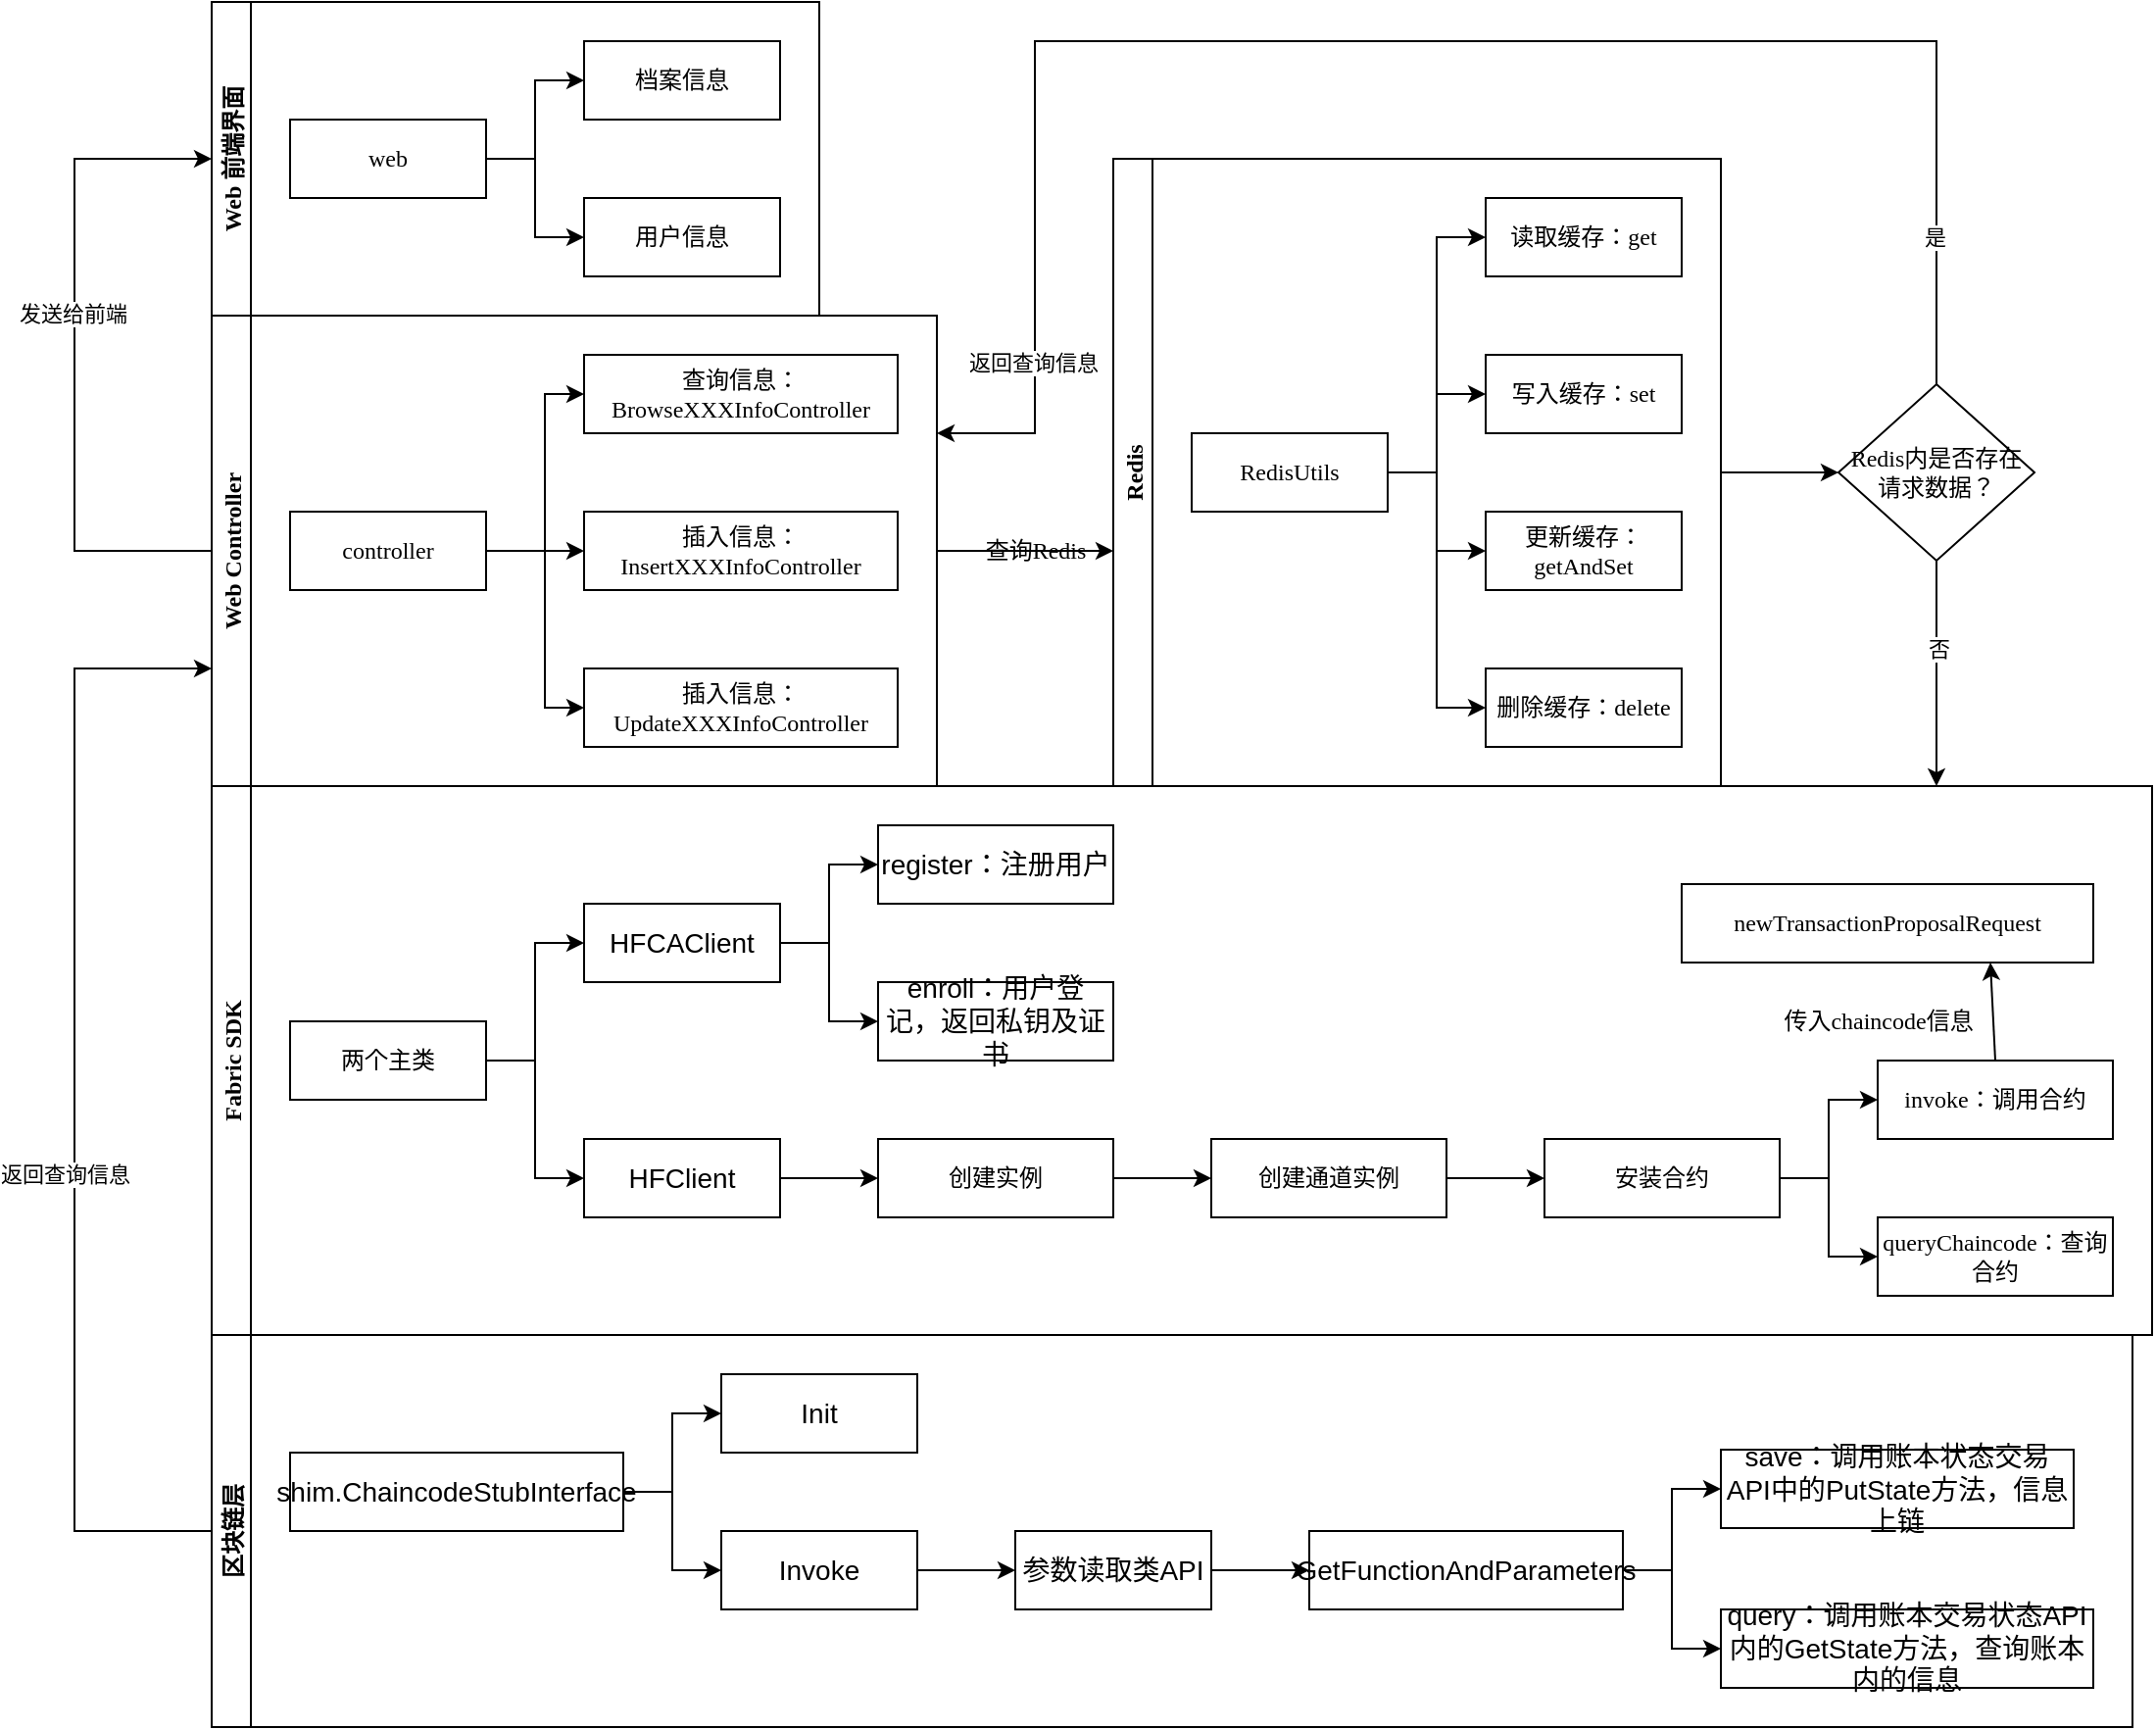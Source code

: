 <mxfile version="18.0.3" type="github">
  <diagram id="LHZbrB5WG_g2RdQAcDtQ" name="Page-1">
    <mxGraphModel dx="2125" dy="1773" grid="1" gridSize="10" guides="1" tooltips="1" connect="1" arrows="1" fold="1" page="1" pageScale="1" pageWidth="827" pageHeight="1169" math="0" shadow="0">
      <root>
        <mxCell id="0" />
        <mxCell id="1" parent="0" />
        <mxCell id="lZX6NhO8SXO_a_IkvFC9-134" style="edgeStyle=orthogonalEdgeStyle;rounded=0;orthogonalLoop=1;jettySize=auto;html=1;exitX=0;exitY=0.5;exitDx=0;exitDy=0;entryX=0;entryY=0.75;entryDx=0;entryDy=0;fontFamily=宋体;" edge="1" parent="1" source="lZX6NhO8SXO_a_IkvFC9-8" target="lZX6NhO8SXO_a_IkvFC9-100">
          <mxGeometry relative="1" as="geometry">
            <Array as="points">
              <mxPoint x="-50" y="430" />
              <mxPoint x="-50" y="-10" />
            </Array>
          </mxGeometry>
        </mxCell>
        <mxCell id="lZX6NhO8SXO_a_IkvFC9-135" value="返回查询信息" style="edgeLabel;html=1;align=center;verticalAlign=middle;resizable=0;points=[];fontFamily=宋体;" vertex="1" connectable="0" parent="lZX6NhO8SXO_a_IkvFC9-134">
          <mxGeometry x="-0.133" y="5" relative="1" as="geometry">
            <mxPoint y="-1" as="offset" />
          </mxGeometry>
        </mxCell>
        <mxCell id="lZX6NhO8SXO_a_IkvFC9-8" value="区块链层" style="swimlane;startSize=20;horizontal=0;childLayout=treeLayout;horizontalTree=1;resizable=0;containerType=tree;fontFamily=宋体;" vertex="1" parent="1">
          <mxGeometry x="20" y="330" width="980" height="200" as="geometry" />
        </mxCell>
        <mxCell id="lZX6NhO8SXO_a_IkvFC9-9" value="&lt;span style=&quot;font-size:10.5pt;mso-bidi-font-size:&lt;br/&gt;11.0pt;font-family:&amp;quot;Calibri&amp;quot;,sans-serif;mso-fareast-font-family:宋体;mso-bidi-font-family:&lt;br/&gt;Arial;mso-ansi-language:EN-US;mso-fareast-language:ZH-CN;mso-bidi-language:&lt;br/&gt;AR-SA&quot; lang=&quot;EN-US&quot;&gt;shim.ChaincodeStubInterface&lt;/span&gt;" style="whiteSpace=wrap;html=1;" vertex="1" parent="lZX6NhO8SXO_a_IkvFC9-8">
          <mxGeometry x="40" y="60" width="170" height="40" as="geometry" />
        </mxCell>
        <mxCell id="lZX6NhO8SXO_a_IkvFC9-10" value="&lt;span style=&quot;font-size:10.5pt;mso-bidi-font-size:&lt;br/&gt;11.0pt;font-family:&amp;quot;Calibri&amp;quot;,sans-serif;mso-fareast-font-family:宋体;mso-bidi-font-family:&lt;br/&gt;Arial;mso-ansi-language:EN-US;mso-fareast-language:ZH-CN;mso-bidi-language:&lt;br/&gt;AR-SA&quot; lang=&quot;EN-US&quot;&gt;Init&lt;/span&gt;" style="whiteSpace=wrap;html=1;" vertex="1" parent="lZX6NhO8SXO_a_IkvFC9-8">
          <mxGeometry x="260" y="20" width="100" height="40" as="geometry" />
        </mxCell>
        <mxCell id="lZX6NhO8SXO_a_IkvFC9-11" value="" style="edgeStyle=elbowEdgeStyle;elbow=horizontal;html=1;rounded=0;" edge="1" parent="lZX6NhO8SXO_a_IkvFC9-8" source="lZX6NhO8SXO_a_IkvFC9-9" target="lZX6NhO8SXO_a_IkvFC9-10">
          <mxGeometry relative="1" as="geometry" />
        </mxCell>
        <mxCell id="lZX6NhO8SXO_a_IkvFC9-12" value="&lt;span style=&quot;font-size:10.5pt;mso-bidi-font-size:&lt;br/&gt;11.0pt;font-family:&amp;quot;Calibri&amp;quot;,sans-serif;mso-fareast-font-family:宋体;mso-bidi-font-family:&lt;br/&gt;Arial;mso-ansi-language:EN-US;mso-fareast-language:ZH-CN;mso-bidi-language:&lt;br/&gt;AR-SA&quot; lang=&quot;EN-US&quot;&gt;Invoke&lt;/span&gt;" style="whiteSpace=wrap;html=1;" vertex="1" parent="lZX6NhO8SXO_a_IkvFC9-8">
          <mxGeometry x="260" y="100" width="100" height="40" as="geometry" />
        </mxCell>
        <mxCell id="lZX6NhO8SXO_a_IkvFC9-13" value="" style="edgeStyle=elbowEdgeStyle;elbow=horizontal;html=1;rounded=0;" edge="1" parent="lZX6NhO8SXO_a_IkvFC9-8" source="lZX6NhO8SXO_a_IkvFC9-9" target="lZX6NhO8SXO_a_IkvFC9-12">
          <mxGeometry relative="1" as="geometry" />
        </mxCell>
        <mxCell id="lZX6NhO8SXO_a_IkvFC9-17" value="" style="edgeStyle=elbowEdgeStyle;elbow=horizontal;html=1;rounded=0;" edge="1" target="lZX6NhO8SXO_a_IkvFC9-18" source="lZX6NhO8SXO_a_IkvFC9-12" parent="lZX6NhO8SXO_a_IkvFC9-8">
          <mxGeometry relative="1" as="geometry">
            <mxPoint x="270" y="270" as="sourcePoint" />
          </mxGeometry>
        </mxCell>
        <mxCell id="lZX6NhO8SXO_a_IkvFC9-18" value="&lt;span style=&quot;font-size:10.5pt;mso-bidi-font-size:11.0pt;&lt;br/&gt;font-family:宋体;mso-ascii-font-family:Calibri;mso-hansi-font-family:Calibri;&lt;br/&gt;mso-bidi-font-family:Arial;mso-ansi-language:EN-US;mso-fareast-language:ZH-CN;&lt;br/&gt;mso-bidi-language:AR-SA&quot;&gt;参数读取类&lt;/span&gt;&lt;span style=&quot;font-size:10.5pt;&lt;br/&gt;mso-bidi-font-size:11.0pt;font-family:&amp;quot;Calibri&amp;quot;,sans-serif;mso-fareast-font-family:&lt;br/&gt;宋体;mso-bidi-font-family:Arial;mso-ansi-language:EN-US;mso-fareast-language:&lt;br/&gt;ZH-CN;mso-bidi-language:AR-SA&quot; lang=&quot;EN-US&quot;&gt;API&lt;/span&gt;" style="whiteSpace=wrap;html=1;" vertex="1" parent="lZX6NhO8SXO_a_IkvFC9-8">
          <mxGeometry x="410" y="100" width="100" height="40" as="geometry" />
        </mxCell>
        <mxCell id="lZX6NhO8SXO_a_IkvFC9-19" value="" style="edgeStyle=elbowEdgeStyle;elbow=horizontal;html=1;rounded=0;" edge="1" target="lZX6NhO8SXO_a_IkvFC9-20" source="lZX6NhO8SXO_a_IkvFC9-18" parent="lZX6NhO8SXO_a_IkvFC9-8">
          <mxGeometry relative="1" as="geometry">
            <mxPoint x="420" y="310" as="sourcePoint" />
          </mxGeometry>
        </mxCell>
        <mxCell id="lZX6NhO8SXO_a_IkvFC9-20" value="&lt;span style=&quot;font-size:10.5pt;mso-bidi-font-size:&lt;br/&gt;11.0pt;font-family:&amp;quot;Calibri&amp;quot;,sans-serif;mso-fareast-font-family:宋体;mso-bidi-font-family:&lt;br/&gt;Arial;mso-ansi-language:EN-US;mso-fareast-language:ZH-CN;mso-bidi-language:&lt;br/&gt;AR-SA&quot; lang=&quot;EN-US&quot;&gt;GetFunctionAndParameters&lt;/span&gt;" style="whiteSpace=wrap;html=1;" vertex="1" parent="lZX6NhO8SXO_a_IkvFC9-8">
          <mxGeometry x="560" y="100" width="160" height="40" as="geometry" />
        </mxCell>
        <mxCell id="lZX6NhO8SXO_a_IkvFC9-21" value="" style="edgeStyle=elbowEdgeStyle;elbow=horizontal;html=1;rounded=0;" edge="1" target="lZX6NhO8SXO_a_IkvFC9-22" source="lZX6NhO8SXO_a_IkvFC9-20" parent="lZX6NhO8SXO_a_IkvFC9-8">
          <mxGeometry relative="1" as="geometry">
            <mxPoint x="530" y="450" as="sourcePoint" />
          </mxGeometry>
        </mxCell>
        <mxCell id="lZX6NhO8SXO_a_IkvFC9-22" value="&lt;span style=&quot;font-size:10.5pt;mso-bidi-font-size:&lt;br/&gt;11.0pt;font-family:&amp;quot;Calibri&amp;quot;,sans-serif;mso-fareast-font-family:宋体;mso-bidi-font-family:&lt;br/&gt;Arial;mso-ansi-language:EN-US;mso-fareast-language:ZH-CN;mso-bidi-language:&lt;br/&gt;AR-SA&quot; lang=&quot;EN-US&quot;&gt;save：&lt;/span&gt;&lt;span style=&quot;font-size:10.5pt;mso-bidi-font-size:11.0pt;&lt;br/&gt;font-family:宋体;mso-ascii-font-family:Calibri;mso-hansi-font-family:Calibri;&lt;br/&gt;mso-bidi-font-family:Arial;mso-ansi-language:EN-US;mso-fareast-language:ZH-CN;&lt;br/&gt;mso-bidi-language:AR-SA&quot;&gt;调用账本状态交易&lt;/span&gt;&lt;span style=&quot;font-size:10.5pt;&lt;br/&gt;mso-bidi-font-size:11.0pt;font-family:&amp;quot;Calibri&amp;quot;,sans-serif;mso-fareast-font-family:&lt;br/&gt;宋体;mso-bidi-font-family:Arial;mso-ansi-language:EN-US;mso-fareast-language:&lt;br/&gt;ZH-CN;mso-bidi-language:AR-SA&quot; lang=&quot;EN-US&quot;&gt;API&lt;/span&gt;&lt;span style=&quot;font-size:10.5pt;&lt;br/&gt;mso-bidi-font-size:11.0pt;font-family:宋体;mso-ascii-font-family:Calibri;&lt;br/&gt;mso-hansi-font-family:Calibri;mso-bidi-font-family:Arial;mso-ansi-language:&lt;br/&gt;EN-US;mso-fareast-language:ZH-CN;mso-bidi-language:AR-SA&quot;&gt;中的&lt;/span&gt;&lt;span style=&quot;font-size:10.5pt;mso-bidi-font-size:11.0pt;font-family:&amp;quot;Calibri&amp;quot;,sans-serif;&lt;br/&gt;mso-fareast-font-family:宋体;mso-bidi-font-family:Arial;mso-ansi-language:EN-US;&lt;br/&gt;mso-fareast-language:ZH-CN;mso-bidi-language:AR-SA&quot; lang=&quot;EN-US&quot;&gt;PutState&lt;/span&gt;&lt;span style=&quot;font-size:10.5pt;mso-bidi-font-size:11.0pt;font-family:宋体;mso-ascii-font-family:&lt;br/&gt;Calibri;mso-hansi-font-family:Calibri;mso-bidi-font-family:Arial;mso-ansi-language:&lt;br/&gt;EN-US;mso-fareast-language:ZH-CN;mso-bidi-language:AR-SA&quot;&gt;方法，信息上链&lt;/span&gt;" style="whiteSpace=wrap;html=1;" vertex="1" parent="lZX6NhO8SXO_a_IkvFC9-8">
          <mxGeometry x="770" y="58.5" width="180" height="40" as="geometry" />
        </mxCell>
        <mxCell id="lZX6NhO8SXO_a_IkvFC9-23" value="" style="edgeStyle=elbowEdgeStyle;elbow=horizontal;html=1;rounded=0;" edge="1" target="lZX6NhO8SXO_a_IkvFC9-24" source="lZX6NhO8SXO_a_IkvFC9-20" parent="lZX6NhO8SXO_a_IkvFC9-8">
          <mxGeometry relative="1" as="geometry">
            <mxPoint x="530" y="450" as="sourcePoint" />
          </mxGeometry>
        </mxCell>
        <mxCell id="lZX6NhO8SXO_a_IkvFC9-24" value="&lt;span style=&quot;font-size:10.5pt;mso-bidi-font-size:&lt;br/&gt;11.0pt;font-family:&amp;quot;Calibri&amp;quot;,sans-serif;mso-fareast-font-family:宋体;mso-bidi-font-family:&lt;br/&gt;Arial;mso-ansi-language:EN-US;mso-fareast-language:ZH-CN;mso-bidi-language:&lt;br/&gt;AR-SA&quot; lang=&quot;EN-US&quot;&gt;query：&lt;/span&gt;&lt;span style=&quot;font-size:10.5pt;mso-bidi-font-size:11.0pt;&lt;br/&gt;font-family:宋体;mso-ascii-font-family:Calibri;mso-hansi-font-family:Calibri;&lt;br/&gt;mso-bidi-font-family:Arial;mso-ansi-language:EN-US;mso-fareast-language:ZH-CN;&lt;br/&gt;mso-bidi-language:AR-SA&quot;&gt;调用账本交易状态&lt;/span&gt;&lt;span style=&quot;font-size:10.5pt;&lt;br/&gt;mso-bidi-font-size:11.0pt;font-family:&amp;quot;Calibri&amp;quot;,sans-serif;mso-fareast-font-family:&lt;br/&gt;宋体;mso-bidi-font-family:Arial;mso-ansi-language:EN-US;mso-fareast-language:&lt;br/&gt;ZH-CN;mso-bidi-language:AR-SA&quot; lang=&quot;EN-US&quot;&gt;API&lt;/span&gt;&lt;span style=&quot;font-size:10.5pt;&lt;br/&gt;mso-bidi-font-size:11.0pt;font-family:宋体;mso-ascii-font-family:Calibri;&lt;br/&gt;mso-hansi-font-family:Calibri;mso-bidi-font-family:Arial;mso-ansi-language:&lt;br/&gt;EN-US;mso-fareast-language:ZH-CN;mso-bidi-language:AR-SA&quot;&gt;内的&lt;/span&gt;&lt;span style=&quot;font-size:10.5pt;mso-bidi-font-size:11.0pt;font-family:&amp;quot;Calibri&amp;quot;,sans-serif;&lt;br/&gt;mso-fareast-font-family:宋体;mso-bidi-font-family:Arial;mso-ansi-language:EN-US;&lt;br/&gt;mso-fareast-language:ZH-CN;mso-bidi-language:AR-SA&quot; lang=&quot;EN-US&quot;&gt;GetState&lt;/span&gt;&lt;span style=&quot;font-size:10.5pt;mso-bidi-font-size:11.0pt;font-family:宋体;mso-ascii-font-family:&lt;br/&gt;Calibri;mso-hansi-font-family:Calibri;mso-bidi-font-family:Arial;mso-ansi-language:&lt;br/&gt;EN-US;mso-fareast-language:ZH-CN;mso-bidi-language:AR-SA&quot;&gt;方法，查询账本内的信息&lt;/span&gt;" style="whiteSpace=wrap;html=1;" vertex="1" parent="lZX6NhO8SXO_a_IkvFC9-8">
          <mxGeometry x="770" y="140" width="190" height="40" as="geometry" />
        </mxCell>
        <mxCell id="lZX6NhO8SXO_a_IkvFC9-25" value="Fabric SDK" style="swimlane;startSize=20;horizontal=0;childLayout=treeLayout;horizontalTree=1;resizable=0;containerType=tree;fontFamily=宋体;" vertex="1" parent="1">
          <mxGeometry x="20" y="50" width="990" height="280" as="geometry" />
        </mxCell>
        <mxCell id="lZX6NhO8SXO_a_IkvFC9-26" value="两个主类" style="whiteSpace=wrap;html=1;fontFamily=宋体;" vertex="1" parent="lZX6NhO8SXO_a_IkvFC9-25">
          <mxGeometry x="40" y="120" width="100" height="40" as="geometry" />
        </mxCell>
        <mxCell id="lZX6NhO8SXO_a_IkvFC9-27" value="&lt;span style=&quot;font-size:10.5pt;mso-bidi-font-size:&lt;br/&gt;11.0pt;font-family:&amp;quot;Calibri&amp;quot;,sans-serif;mso-fareast-font-family:宋体;mso-bidi-font-family:&lt;br/&gt;Arial;mso-ansi-language:EN-US;mso-fareast-language:ZH-CN;mso-bidi-language:&lt;br/&gt;AR-SA&quot; lang=&quot;EN-US&quot;&gt;HFCAClient&lt;/span&gt;" style="whiteSpace=wrap;html=1;fontFamily=宋体;" vertex="1" parent="lZX6NhO8SXO_a_IkvFC9-25">
          <mxGeometry x="190" y="60" width="100" height="40" as="geometry" />
        </mxCell>
        <mxCell id="lZX6NhO8SXO_a_IkvFC9-28" value="" style="edgeStyle=elbowEdgeStyle;elbow=horizontal;html=1;rounded=0;fontFamily=宋体;" edge="1" parent="lZX6NhO8SXO_a_IkvFC9-25" source="lZX6NhO8SXO_a_IkvFC9-26" target="lZX6NhO8SXO_a_IkvFC9-27">
          <mxGeometry relative="1" as="geometry" />
        </mxCell>
        <mxCell id="lZX6NhO8SXO_a_IkvFC9-29" value="&lt;span style=&quot;font-size:10.5pt;mso-bidi-font-size:&lt;br/&gt;11.0pt;font-family:&amp;quot;Calibri&amp;quot;,sans-serif;mso-fareast-font-family:宋体;mso-bidi-font-family:&lt;br/&gt;Arial;mso-ansi-language:EN-US;mso-fareast-language:ZH-CN;mso-bidi-language:&lt;br/&gt;AR-SA&quot; lang=&quot;EN-US&quot;&gt;HFClient&lt;/span&gt;" style="whiteSpace=wrap;html=1;fontFamily=宋体;" vertex="1" parent="lZX6NhO8SXO_a_IkvFC9-25">
          <mxGeometry x="190" y="180" width="100" height="40" as="geometry" />
        </mxCell>
        <mxCell id="lZX6NhO8SXO_a_IkvFC9-30" value="" style="edgeStyle=elbowEdgeStyle;elbow=horizontal;html=1;rounded=0;fontFamily=宋体;" edge="1" parent="lZX6NhO8SXO_a_IkvFC9-25" source="lZX6NhO8SXO_a_IkvFC9-26" target="lZX6NhO8SXO_a_IkvFC9-29">
          <mxGeometry relative="1" as="geometry" />
        </mxCell>
        <mxCell id="lZX6NhO8SXO_a_IkvFC9-31" value="" style="edgeStyle=elbowEdgeStyle;elbow=horizontal;html=1;rounded=0;fontFamily=宋体;" edge="1" target="lZX6NhO8SXO_a_IkvFC9-32" source="lZX6NhO8SXO_a_IkvFC9-27" parent="lZX6NhO8SXO_a_IkvFC9-25">
          <mxGeometry relative="1" as="geometry">
            <mxPoint x="160" y="214" as="sourcePoint" />
          </mxGeometry>
        </mxCell>
        <mxCell id="lZX6NhO8SXO_a_IkvFC9-32" value="&lt;span style=&quot;font-size:10.5pt;mso-bidi-font-size:&lt;br/&gt;11.0pt;font-family:&amp;quot;Calibri&amp;quot;,sans-serif;mso-fareast-font-family:宋体;mso-bidi-font-family:&lt;br/&gt;Arial;mso-ansi-language:EN-US;mso-fareast-language:ZH-CN;mso-bidi-language:&lt;br/&gt;AR-SA&quot; lang=&quot;EN-US&quot;&gt;register：注册用户&lt;/span&gt;" style="whiteSpace=wrap;html=1;fontFamily=宋体;" vertex="1" parent="lZX6NhO8SXO_a_IkvFC9-25">
          <mxGeometry x="340" y="20" width="120" height="40" as="geometry" />
        </mxCell>
        <mxCell id="lZX6NhO8SXO_a_IkvFC9-33" value="" style="edgeStyle=elbowEdgeStyle;elbow=horizontal;html=1;rounded=0;fontFamily=宋体;" edge="1" target="lZX6NhO8SXO_a_IkvFC9-34" source="lZX6NhO8SXO_a_IkvFC9-27" parent="lZX6NhO8SXO_a_IkvFC9-25">
          <mxGeometry relative="1" as="geometry">
            <mxPoint x="160" y="214" as="sourcePoint" />
          </mxGeometry>
        </mxCell>
        <mxCell id="lZX6NhO8SXO_a_IkvFC9-34" value="&lt;span style=&quot;font-size:10.5pt;mso-bidi-font-size:&lt;br/&gt;11.0pt;font-family:&amp;quot;Calibri&amp;quot;,sans-serif;mso-fareast-font-family:宋体;mso-bidi-font-family:&lt;br/&gt;Arial;mso-ansi-language:EN-US;mso-fareast-language:ZH-CN;mso-bidi-language:&lt;br/&gt;AR-SA&quot; lang=&quot;EN-US&quot;&gt;enroll：用户登记，返回私钥及证书&lt;/span&gt;" style="whiteSpace=wrap;html=1;fontFamily=宋体;" vertex="1" parent="lZX6NhO8SXO_a_IkvFC9-25">
          <mxGeometry x="340" y="100" width="120" height="40" as="geometry" />
        </mxCell>
        <mxCell id="lZX6NhO8SXO_a_IkvFC9-35" value="" style="edgeStyle=elbowEdgeStyle;elbow=horizontal;html=1;rounded=0;fontFamily=宋体;" edge="1" target="lZX6NhO8SXO_a_IkvFC9-36" source="lZX6NhO8SXO_a_IkvFC9-29" parent="lZX6NhO8SXO_a_IkvFC9-25">
          <mxGeometry relative="1" as="geometry">
            <mxPoint x="160" y="238.0" as="sourcePoint" />
          </mxGeometry>
        </mxCell>
        <mxCell id="lZX6NhO8SXO_a_IkvFC9-36" value="&lt;span lang=&quot;EN-US&quot;&gt;创建实例&lt;/span&gt;" style="whiteSpace=wrap;html=1;fontFamily=宋体;" vertex="1" parent="lZX6NhO8SXO_a_IkvFC9-25">
          <mxGeometry x="340" y="180" width="120" height="40" as="geometry" />
        </mxCell>
        <mxCell id="lZX6NhO8SXO_a_IkvFC9-37" value="" style="edgeStyle=elbowEdgeStyle;elbow=horizontal;html=1;rounded=0;fontFamily=宋体;" edge="1" target="lZX6NhO8SXO_a_IkvFC9-38" source="lZX6NhO8SXO_a_IkvFC9-36" parent="lZX6NhO8SXO_a_IkvFC9-25">
          <mxGeometry relative="1" as="geometry">
            <mxPoint x="310" y="290" as="sourcePoint" />
          </mxGeometry>
        </mxCell>
        <mxCell id="lZX6NhO8SXO_a_IkvFC9-38" value="&lt;span lang=&quot;EN-US&quot;&gt;创建通道实例&lt;/span&gt;" style="whiteSpace=wrap;html=1;fontFamily=宋体;" vertex="1" parent="lZX6NhO8SXO_a_IkvFC9-25">
          <mxGeometry x="510" y="180" width="120" height="40" as="geometry" />
        </mxCell>
        <mxCell id="lZX6NhO8SXO_a_IkvFC9-39" value="" style="edgeStyle=elbowEdgeStyle;elbow=horizontal;html=1;rounded=0;fontFamily=宋体;" edge="1" target="lZX6NhO8SXO_a_IkvFC9-40" source="lZX6NhO8SXO_a_IkvFC9-38" parent="lZX6NhO8SXO_a_IkvFC9-25">
          <mxGeometry relative="1" as="geometry">
            <mxPoint x="480" y="290" as="sourcePoint" />
          </mxGeometry>
        </mxCell>
        <mxCell id="lZX6NhO8SXO_a_IkvFC9-40" value="&lt;span lang=&quot;EN-US&quot;&gt;安装合约&lt;/span&gt;" style="whiteSpace=wrap;html=1;fontFamily=宋体;" vertex="1" parent="lZX6NhO8SXO_a_IkvFC9-25">
          <mxGeometry x="680" y="180" width="120" height="40" as="geometry" />
        </mxCell>
        <mxCell id="lZX6NhO8SXO_a_IkvFC9-41" value="" style="edgeStyle=elbowEdgeStyle;elbow=horizontal;html=1;rounded=0;fontFamily=宋体;" edge="1" target="lZX6NhO8SXO_a_IkvFC9-42" source="lZX6NhO8SXO_a_IkvFC9-40" parent="lZX6NhO8SXO_a_IkvFC9-25">
          <mxGeometry relative="1" as="geometry">
            <mxPoint x="650" y="290" as="sourcePoint" />
          </mxGeometry>
        </mxCell>
        <mxCell id="lZX6NhO8SXO_a_IkvFC9-42" value="&lt;span lang=&quot;EN-US&quot;&gt;invoke：调用合约&lt;/span&gt;" style="whiteSpace=wrap;html=1;fontFamily=宋体;" vertex="1" parent="lZX6NhO8SXO_a_IkvFC9-25">
          <mxGeometry x="850" y="140" width="120" height="40" as="geometry" />
        </mxCell>
        <mxCell id="lZX6NhO8SXO_a_IkvFC9-43" value="" style="edgeStyle=elbowEdgeStyle;elbow=horizontal;html=1;rounded=0;fontFamily=宋体;" edge="1" target="lZX6NhO8SXO_a_IkvFC9-44" source="lZX6NhO8SXO_a_IkvFC9-40" parent="lZX6NhO8SXO_a_IkvFC9-25">
          <mxGeometry relative="1" as="geometry">
            <mxPoint x="650" y="290" as="sourcePoint" />
          </mxGeometry>
        </mxCell>
        <mxCell id="lZX6NhO8SXO_a_IkvFC9-44" value="&lt;span lang=&quot;EN-US&quot;&gt;queryChaincode：查询合约&lt;/span&gt;" style="whiteSpace=wrap;html=1;fontFamily=宋体;" vertex="1" parent="lZX6NhO8SXO_a_IkvFC9-25">
          <mxGeometry x="850" y="220" width="120" height="40" as="geometry" />
        </mxCell>
        <mxCell id="lZX6NhO8SXO_a_IkvFC9-48" value="&lt;span lang=&quot;EN-US&quot;&gt;newTransactionProposalRequest&lt;/span&gt;" style="whiteSpace=wrap;html=1;fontFamily=宋体;" vertex="1" parent="lZX6NhO8SXO_a_IkvFC9-25">
          <mxGeometry x="750" y="50" width="210" height="40" as="geometry" />
        </mxCell>
        <mxCell id="lZX6NhO8SXO_a_IkvFC9-50" value="" style="endArrow=classic;html=1;rounded=0;fontFamily=宋体;exitX=0.5;exitY=0;exitDx=0;exitDy=0;entryX=0.75;entryY=1;entryDx=0;entryDy=0;" edge="1" parent="lZX6NhO8SXO_a_IkvFC9-25" source="lZX6NhO8SXO_a_IkvFC9-42" target="lZX6NhO8SXO_a_IkvFC9-48">
          <mxGeometry width="50" height="50" relative="1" as="geometry">
            <mxPoint x="770" y="290" as="sourcePoint" />
            <mxPoint x="930" y="100" as="targetPoint" />
          </mxGeometry>
        </mxCell>
        <mxCell id="lZX6NhO8SXO_a_IkvFC9-52" value="传入chaincode信息" style="text;html=1;align=center;verticalAlign=middle;resizable=0;points=[];autosize=1;strokeColor=none;fillColor=none;fontFamily=宋体;" vertex="1" parent="1">
          <mxGeometry x="810" y="160" width="120" height="20" as="geometry" />
        </mxCell>
        <mxCell id="lZX6NhO8SXO_a_IkvFC9-113" style="edgeStyle=orthogonalEdgeStyle;rounded=0;orthogonalLoop=1;jettySize=auto;html=1;exitX=1;exitY=0.5;exitDx=0;exitDy=0;entryX=0;entryY=0.5;entryDx=0;entryDy=0;entryPerimeter=0;fontFamily=宋体;" edge="1" parent="1" source="lZX6NhO8SXO_a_IkvFC9-90" target="lZX6NhO8SXO_a_IkvFC9-110">
          <mxGeometry relative="1" as="geometry" />
        </mxCell>
        <mxCell id="lZX6NhO8SXO_a_IkvFC9-90" value="Redis" style="swimlane;startSize=20;horizontal=0;childLayout=treeLayout;horizontalTree=1;resizable=0;containerType=tree;fontFamily=宋体;" vertex="1" parent="1">
          <mxGeometry x="480" y="-270" width="310" height="320" as="geometry" />
        </mxCell>
        <mxCell id="lZX6NhO8SXO_a_IkvFC9-91" value="RedisUtils" style="whiteSpace=wrap;html=1;fontFamily=宋体;" vertex="1" parent="lZX6NhO8SXO_a_IkvFC9-90">
          <mxGeometry x="40" y="140" width="100" height="40" as="geometry" />
        </mxCell>
        <mxCell id="lZX6NhO8SXO_a_IkvFC9-92" value="读取缓存：get" style="whiteSpace=wrap;html=1;fontFamily=宋体;" vertex="1" parent="lZX6NhO8SXO_a_IkvFC9-90">
          <mxGeometry x="190" y="20" width="100" height="40" as="geometry" />
        </mxCell>
        <mxCell id="lZX6NhO8SXO_a_IkvFC9-93" value="" style="edgeStyle=elbowEdgeStyle;elbow=horizontal;html=1;rounded=0;fontFamily=宋体;" edge="1" parent="lZX6NhO8SXO_a_IkvFC9-90" source="lZX6NhO8SXO_a_IkvFC9-91" target="lZX6NhO8SXO_a_IkvFC9-92">
          <mxGeometry relative="1" as="geometry" />
        </mxCell>
        <mxCell id="lZX6NhO8SXO_a_IkvFC9-94" value="写入缓存：set" style="whiteSpace=wrap;html=1;fontFamily=宋体;" vertex="1" parent="lZX6NhO8SXO_a_IkvFC9-90">
          <mxGeometry x="190" y="100" width="100" height="40" as="geometry" />
        </mxCell>
        <mxCell id="lZX6NhO8SXO_a_IkvFC9-95" value="" style="edgeStyle=elbowEdgeStyle;elbow=horizontal;html=1;rounded=0;fontFamily=宋体;" edge="1" parent="lZX6NhO8SXO_a_IkvFC9-90" source="lZX6NhO8SXO_a_IkvFC9-91" target="lZX6NhO8SXO_a_IkvFC9-94">
          <mxGeometry relative="1" as="geometry" />
        </mxCell>
        <mxCell id="lZX6NhO8SXO_a_IkvFC9-96" value="" style="edgeStyle=orthogonalEdgeStyle;rounded=0;orthogonalLoop=1;jettySize=auto;html=1;" edge="1" source="lZX6NhO8SXO_a_IkvFC9-91" target="lZX6NhO8SXO_a_IkvFC9-97" parent="lZX6NhO8SXO_a_IkvFC9-90">
          <mxGeometry relative="1" as="geometry" />
        </mxCell>
        <mxCell id="lZX6NhO8SXO_a_IkvFC9-97" value="更新缓存：getAndSet" style="whiteSpace=wrap;html=1;fontFamily=宋体;" vertex="1" parent="lZX6NhO8SXO_a_IkvFC9-90">
          <mxGeometry x="190" y="180" width="100" height="40" as="geometry" />
        </mxCell>
        <mxCell id="lZX6NhO8SXO_a_IkvFC9-98" value="" style="edgeStyle=orthogonalEdgeStyle;rounded=0;orthogonalLoop=1;jettySize=auto;html=1;entryX=0;entryY=0.5;entryDx=0;entryDy=0;" edge="1" source="lZX6NhO8SXO_a_IkvFC9-91" target="lZX6NhO8SXO_a_IkvFC9-99" parent="lZX6NhO8SXO_a_IkvFC9-90">
          <mxGeometry relative="1" as="geometry" />
        </mxCell>
        <mxCell id="lZX6NhO8SXO_a_IkvFC9-99" value="删除缓存：delete" style="whiteSpace=wrap;html=1;fontFamily=宋体;" vertex="1" parent="lZX6NhO8SXO_a_IkvFC9-90">
          <mxGeometry x="190" y="260" width="100" height="40" as="geometry" />
        </mxCell>
        <mxCell id="lZX6NhO8SXO_a_IkvFC9-111" style="edgeStyle=orthogonalEdgeStyle;rounded=0;orthogonalLoop=1;jettySize=auto;html=1;exitX=1;exitY=0.5;exitDx=0;exitDy=0;entryX=0;entryY=0.625;entryDx=0;entryDy=0;entryPerimeter=0;fontFamily=宋体;" edge="1" parent="1" source="lZX6NhO8SXO_a_IkvFC9-100" target="lZX6NhO8SXO_a_IkvFC9-90">
          <mxGeometry relative="1" as="geometry" />
        </mxCell>
        <mxCell id="lZX6NhO8SXO_a_IkvFC9-137" style="edgeStyle=orthogonalEdgeStyle;rounded=0;orthogonalLoop=1;jettySize=auto;html=1;fontFamily=宋体;entryX=0;entryY=0.5;entryDx=0;entryDy=0;" edge="1" parent="1" source="lZX6NhO8SXO_a_IkvFC9-100" target="lZX6NhO8SXO_a_IkvFC9-125">
          <mxGeometry relative="1" as="geometry">
            <mxPoint x="-30" y="-270" as="targetPoint" />
            <Array as="points">
              <mxPoint x="-50" y="-70" />
              <mxPoint x="-50" y="-270" />
            </Array>
          </mxGeometry>
        </mxCell>
        <mxCell id="lZX6NhO8SXO_a_IkvFC9-138" value="发送给前端" style="edgeLabel;html=1;align=center;verticalAlign=middle;resizable=0;points=[];fontFamily=宋体;" vertex="1" connectable="0" parent="lZX6NhO8SXO_a_IkvFC9-137">
          <mxGeometry x="0.121" y="1" relative="1" as="geometry">
            <mxPoint y="-1" as="offset" />
          </mxGeometry>
        </mxCell>
        <mxCell id="lZX6NhO8SXO_a_IkvFC9-100" value="Web Controller" style="swimlane;startSize=20;horizontal=0;childLayout=treeLayout;horizontalTree=1;resizable=0;containerType=tree;fontFamily=宋体;" vertex="1" parent="1">
          <mxGeometry x="20" y="-190" width="370" height="240" as="geometry" />
        </mxCell>
        <mxCell id="lZX6NhO8SXO_a_IkvFC9-101" value="controller" style="whiteSpace=wrap;html=1;fontFamily=宋体;" vertex="1" parent="lZX6NhO8SXO_a_IkvFC9-100">
          <mxGeometry x="40" y="100" width="100" height="40" as="geometry" />
        </mxCell>
        <mxCell id="lZX6NhO8SXO_a_IkvFC9-102" value="查询信息：BrowseXXXInfoController" style="whiteSpace=wrap;html=1;fontFamily=宋体;" vertex="1" parent="lZX6NhO8SXO_a_IkvFC9-100">
          <mxGeometry x="190" y="20" width="160" height="40" as="geometry" />
        </mxCell>
        <mxCell id="lZX6NhO8SXO_a_IkvFC9-103" value="" style="edgeStyle=elbowEdgeStyle;elbow=horizontal;html=1;rounded=0;fontFamily=宋体;" edge="1" parent="lZX6NhO8SXO_a_IkvFC9-100" source="lZX6NhO8SXO_a_IkvFC9-101" target="lZX6NhO8SXO_a_IkvFC9-102">
          <mxGeometry relative="1" as="geometry">
            <Array as="points">
              <mxPoint x="170" y="80" />
            </Array>
          </mxGeometry>
        </mxCell>
        <mxCell id="lZX6NhO8SXO_a_IkvFC9-104" value="插入信息：InsertXXXInfoController" style="whiteSpace=wrap;html=1;fontFamily=宋体;" vertex="1" parent="lZX6NhO8SXO_a_IkvFC9-100">
          <mxGeometry x="190" y="100" width="160" height="40" as="geometry" />
        </mxCell>
        <mxCell id="lZX6NhO8SXO_a_IkvFC9-105" value="" style="edgeStyle=elbowEdgeStyle;elbow=horizontal;html=1;rounded=0;fontFamily=宋体;" edge="1" parent="lZX6NhO8SXO_a_IkvFC9-100" source="lZX6NhO8SXO_a_IkvFC9-101" target="lZX6NhO8SXO_a_IkvFC9-104">
          <mxGeometry relative="1" as="geometry" />
        </mxCell>
        <mxCell id="lZX6NhO8SXO_a_IkvFC9-108" value="" style="edgeStyle=orthogonalEdgeStyle;rounded=0;orthogonalLoop=1;jettySize=auto;html=1;" edge="1" source="lZX6NhO8SXO_a_IkvFC9-101" target="lZX6NhO8SXO_a_IkvFC9-109" parent="lZX6NhO8SXO_a_IkvFC9-100">
          <mxGeometry relative="1" as="geometry">
            <Array as="points">
              <mxPoint x="170" y="120" />
              <mxPoint x="170" y="200" />
            </Array>
          </mxGeometry>
        </mxCell>
        <mxCell id="lZX6NhO8SXO_a_IkvFC9-109" value="插入信息：UpdateXXXInfoController" style="whiteSpace=wrap;html=1;fontFamily=宋体;" vertex="1" parent="lZX6NhO8SXO_a_IkvFC9-100">
          <mxGeometry x="190" y="180" width="160" height="40" as="geometry" />
        </mxCell>
        <mxCell id="lZX6NhO8SXO_a_IkvFC9-114" style="edgeStyle=orthogonalEdgeStyle;rounded=0;orthogonalLoop=1;jettySize=auto;html=1;exitX=0.5;exitY=1;exitDx=0;exitDy=0;exitPerimeter=0;fontFamily=宋体;" edge="1" parent="1" source="lZX6NhO8SXO_a_IkvFC9-110">
          <mxGeometry relative="1" as="geometry">
            <mxPoint x="900" y="50" as="targetPoint" />
          </mxGeometry>
        </mxCell>
        <mxCell id="lZX6NhO8SXO_a_IkvFC9-115" value="否" style="edgeLabel;html=1;align=center;verticalAlign=middle;resizable=0;points=[];fontFamily=宋体;" vertex="1" connectable="0" parent="lZX6NhO8SXO_a_IkvFC9-114">
          <mxGeometry x="-0.228" y="1" relative="1" as="geometry">
            <mxPoint as="offset" />
          </mxGeometry>
        </mxCell>
        <mxCell id="lZX6NhO8SXO_a_IkvFC9-116" style="edgeStyle=orthogonalEdgeStyle;rounded=0;orthogonalLoop=1;jettySize=auto;html=1;exitX=0.5;exitY=0;exitDx=0;exitDy=0;exitPerimeter=0;fontFamily=宋体;entryX=1;entryY=0.25;entryDx=0;entryDy=0;" edge="1" parent="1" source="lZX6NhO8SXO_a_IkvFC9-110" target="lZX6NhO8SXO_a_IkvFC9-100">
          <mxGeometry relative="1" as="geometry">
            <mxPoint x="264.4" y="-440" as="targetPoint" />
            <Array as="points">
              <mxPoint x="900" y="-330" />
              <mxPoint x="440" y="-330" />
              <mxPoint x="440" y="-130" />
            </Array>
          </mxGeometry>
        </mxCell>
        <mxCell id="lZX6NhO8SXO_a_IkvFC9-133" value="是" style="edgeLabel;html=1;align=center;verticalAlign=middle;resizable=0;points=[];fontFamily=宋体;" vertex="1" connectable="0" parent="lZX6NhO8SXO_a_IkvFC9-116">
          <mxGeometry x="-0.83" y="1" relative="1" as="geometry">
            <mxPoint as="offset" />
          </mxGeometry>
        </mxCell>
        <mxCell id="lZX6NhO8SXO_a_IkvFC9-136" value="返回查询信息" style="edgeLabel;html=1;align=center;verticalAlign=middle;resizable=0;points=[];fontFamily=宋体;" vertex="1" connectable="0" parent="lZX6NhO8SXO_a_IkvFC9-116">
          <mxGeometry x="0.807" y="-1" relative="1" as="geometry">
            <mxPoint y="-1" as="offset" />
          </mxGeometry>
        </mxCell>
        <mxCell id="lZX6NhO8SXO_a_IkvFC9-110" value="Redis内是否存在请求数据？" style="strokeWidth=1;html=1;shape=mxgraph.flowchart.decision;whiteSpace=wrap;fontFamily=宋体;" vertex="1" parent="1">
          <mxGeometry x="850" y="-155" width="100" height="90" as="geometry" />
        </mxCell>
        <mxCell id="lZX6NhO8SXO_a_IkvFC9-112" value="查询Redis" style="text;html=1;align=center;verticalAlign=middle;resizable=0;points=[];autosize=1;strokeColor=none;fillColor=none;fontFamily=宋体;" vertex="1" parent="1">
          <mxGeometry x="405" y="-80" width="70" height="20" as="geometry" />
        </mxCell>
        <mxCell id="lZX6NhO8SXO_a_IkvFC9-125" value="Web 前端界面" style="swimlane;startSize=20;horizontal=0;childLayout=treeLayout;horizontalTree=1;resizable=0;containerType=tree;fontFamily=宋体;strokeWidth=1;" vertex="1" parent="1">
          <mxGeometry x="20" y="-350" width="310" height="160" as="geometry" />
        </mxCell>
        <mxCell id="lZX6NhO8SXO_a_IkvFC9-126" value="web" style="whiteSpace=wrap;html=1;fontFamily=宋体;strokeWidth=1;" vertex="1" parent="lZX6NhO8SXO_a_IkvFC9-125">
          <mxGeometry x="40" y="60" width="100" height="40" as="geometry" />
        </mxCell>
        <mxCell id="lZX6NhO8SXO_a_IkvFC9-127" value="档案信息" style="whiteSpace=wrap;html=1;fontFamily=宋体;strokeWidth=1;" vertex="1" parent="lZX6NhO8SXO_a_IkvFC9-125">
          <mxGeometry x="190" y="20" width="100" height="40" as="geometry" />
        </mxCell>
        <mxCell id="lZX6NhO8SXO_a_IkvFC9-128" value="" style="edgeStyle=elbowEdgeStyle;elbow=horizontal;html=1;rounded=0;fontFamily=宋体;" edge="1" parent="lZX6NhO8SXO_a_IkvFC9-125" source="lZX6NhO8SXO_a_IkvFC9-126" target="lZX6NhO8SXO_a_IkvFC9-127">
          <mxGeometry relative="1" as="geometry" />
        </mxCell>
        <mxCell id="lZX6NhO8SXO_a_IkvFC9-129" value="用户信息" style="whiteSpace=wrap;html=1;fontFamily=宋体;strokeWidth=1;" vertex="1" parent="lZX6NhO8SXO_a_IkvFC9-125">
          <mxGeometry x="190" y="100" width="100" height="40" as="geometry" />
        </mxCell>
        <mxCell id="lZX6NhO8SXO_a_IkvFC9-130" value="" style="edgeStyle=elbowEdgeStyle;elbow=horizontal;html=1;rounded=0;fontFamily=宋体;" edge="1" parent="lZX6NhO8SXO_a_IkvFC9-125" source="lZX6NhO8SXO_a_IkvFC9-126" target="lZX6NhO8SXO_a_IkvFC9-129">
          <mxGeometry relative="1" as="geometry" />
        </mxCell>
      </root>
    </mxGraphModel>
  </diagram>
</mxfile>

